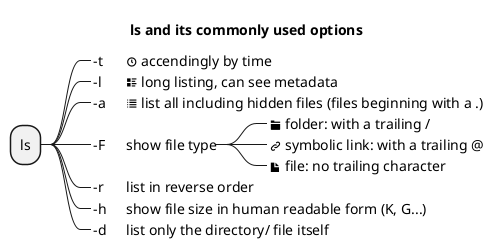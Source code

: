 @startmindmap
title ls and its commonly used options
* ls
**_ -t \t <&clock> accendingly by time
**_ -l \t <&list-rich> long listing, can see metadata
**_ -a \t <&list> list all including hidden files (files beginning with a .)

**_ -F \t show file type
***_ <&folder> folder: with a trailing /
***_ <&link-intact> symbolic link: with a trailing @
***_ <&file> file: no trailing character

**_ -r \t list in reverse order
**_ -h \t show file size in human readable form (K, G...)
**_ -d \t list only the directory/ file itself
@endmindmap
